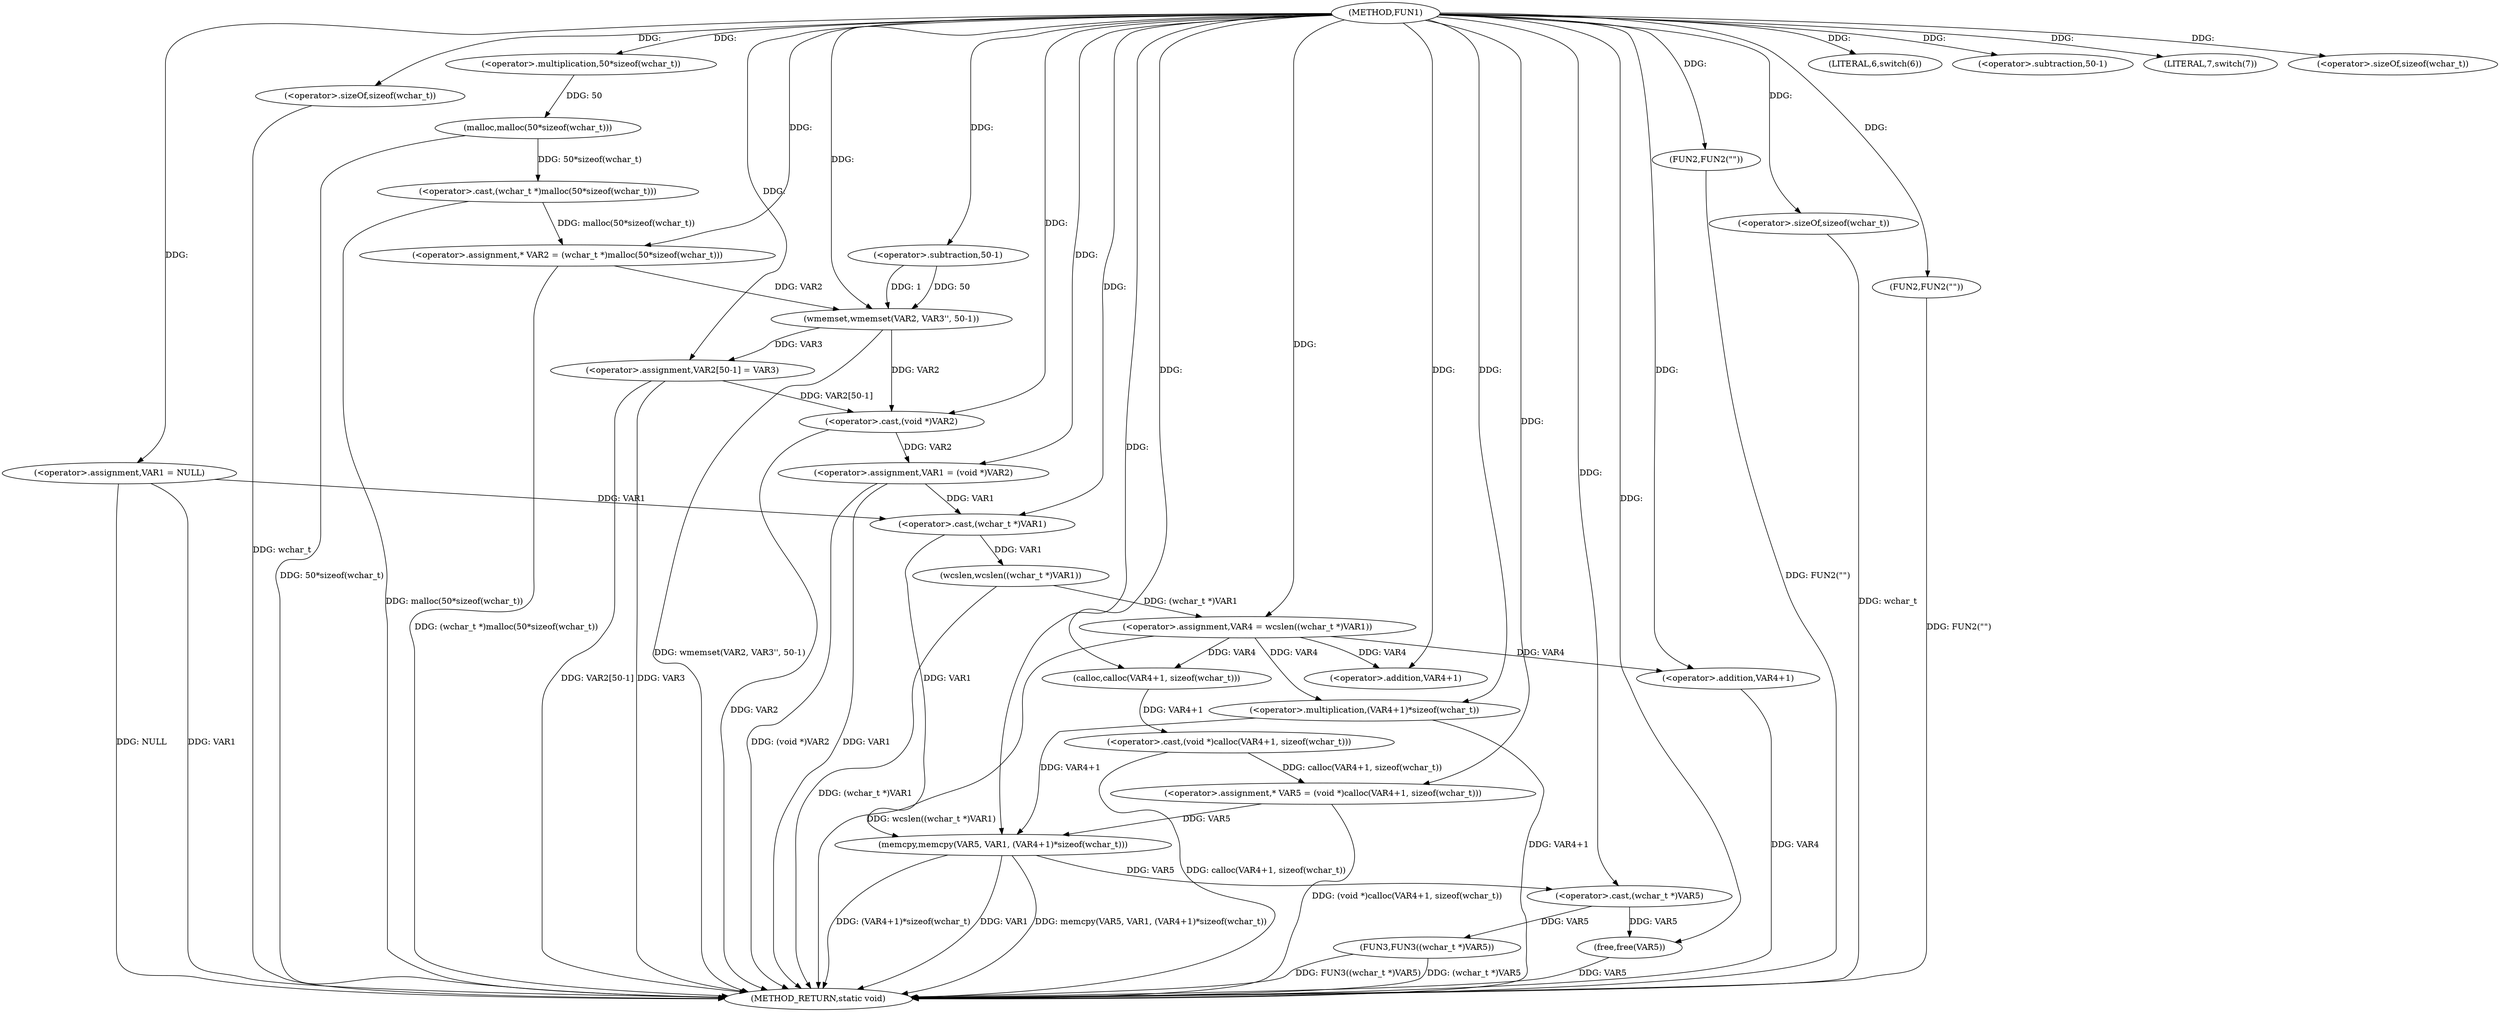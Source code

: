 digraph FUN1 {  
"1000100" [label = "(METHOD,FUN1)" ]
"1000187" [label = "(METHOD_RETURN,static void)" ]
"1000103" [label = "(<operator>.assignment,VAR1 = NULL)" ]
"1000107" [label = "(LITERAL,6,switch(6))" ]
"1000112" [label = "(<operator>.assignment,* VAR2 = (wchar_t *)malloc(50*sizeof(wchar_t)))" ]
"1000114" [label = "(<operator>.cast,(wchar_t *)malloc(50*sizeof(wchar_t)))" ]
"1000116" [label = "(malloc,malloc(50*sizeof(wchar_t)))" ]
"1000117" [label = "(<operator>.multiplication,50*sizeof(wchar_t))" ]
"1000119" [label = "(<operator>.sizeOf,sizeof(wchar_t))" ]
"1000121" [label = "(wmemset,wmemset(VAR2, VAR3'', 50-1))" ]
"1000124" [label = "(<operator>.subtraction,50-1)" ]
"1000127" [label = "(<operator>.assignment,VAR2[50-1] = VAR3)" ]
"1000130" [label = "(<operator>.subtraction,50-1)" ]
"1000134" [label = "(<operator>.assignment,VAR1 = (void *)VAR2)" ]
"1000136" [label = "(<operator>.cast,(void *)VAR2)" ]
"1000141" [label = "(FUN2,FUN2(\"\"))" ]
"1000145" [label = "(LITERAL,7,switch(7))" ]
"1000150" [label = "(<operator>.assignment,VAR4 = wcslen((wchar_t *)VAR1))" ]
"1000152" [label = "(wcslen,wcslen((wchar_t *)VAR1))" ]
"1000153" [label = "(<operator>.cast,(wchar_t *)VAR1)" ]
"1000157" [label = "(<operator>.assignment,* VAR5 = (void *)calloc(VAR4+1, sizeof(wchar_t)))" ]
"1000159" [label = "(<operator>.cast,(void *)calloc(VAR4+1, sizeof(wchar_t)))" ]
"1000161" [label = "(calloc,calloc(VAR4+1, sizeof(wchar_t)))" ]
"1000162" [label = "(<operator>.addition,VAR4+1)" ]
"1000165" [label = "(<operator>.sizeOf,sizeof(wchar_t))" ]
"1000167" [label = "(memcpy,memcpy(VAR5, VAR1, (VAR4+1)*sizeof(wchar_t)))" ]
"1000170" [label = "(<operator>.multiplication,(VAR4+1)*sizeof(wchar_t))" ]
"1000171" [label = "(<operator>.addition,VAR4+1)" ]
"1000174" [label = "(<operator>.sizeOf,sizeof(wchar_t))" ]
"1000176" [label = "(FUN3,FUN3((wchar_t *)VAR5))" ]
"1000177" [label = "(<operator>.cast,(wchar_t *)VAR5)" ]
"1000180" [label = "(free,free(VAR5))" ]
"1000184" [label = "(FUN2,FUN2(\"\"))" ]
  "1000171" -> "1000187"  [ label = "DDG: VAR4"] 
  "1000167" -> "1000187"  [ label = "DDG: VAR1"] 
  "1000103" -> "1000187"  [ label = "DDG: VAR1"] 
  "1000103" -> "1000187"  [ label = "DDG: NULL"] 
  "1000112" -> "1000187"  [ label = "DDG: (wchar_t *)malloc(50*sizeof(wchar_t))"] 
  "1000141" -> "1000187"  [ label = "DDG: FUN2(\"\")"] 
  "1000180" -> "1000187"  [ label = "DDG: VAR5"] 
  "1000176" -> "1000187"  [ label = "DDG: FUN3((wchar_t *)VAR5)"] 
  "1000157" -> "1000187"  [ label = "DDG: (void *)calloc(VAR4+1, sizeof(wchar_t))"] 
  "1000116" -> "1000187"  [ label = "DDG: 50*sizeof(wchar_t)"] 
  "1000184" -> "1000187"  [ label = "DDG: FUN2(\"\")"] 
  "1000150" -> "1000187"  [ label = "DDG: wcslen((wchar_t *)VAR1)"] 
  "1000167" -> "1000187"  [ label = "DDG: memcpy(VAR5, VAR1, (VAR4+1)*sizeof(wchar_t))"] 
  "1000121" -> "1000187"  [ label = "DDG: wmemset(VAR2, VAR3'', 50-1)"] 
  "1000152" -> "1000187"  [ label = "DDG: (wchar_t *)VAR1"] 
  "1000127" -> "1000187"  [ label = "DDG: VAR3"] 
  "1000134" -> "1000187"  [ label = "DDG: VAR1"] 
  "1000119" -> "1000187"  [ label = "DDG: wchar_t"] 
  "1000134" -> "1000187"  [ label = "DDG: (void *)VAR2"] 
  "1000170" -> "1000187"  [ label = "DDG: VAR4+1"] 
  "1000176" -> "1000187"  [ label = "DDG: (wchar_t *)VAR5"] 
  "1000167" -> "1000187"  [ label = "DDG: (VAR4+1)*sizeof(wchar_t)"] 
  "1000127" -> "1000187"  [ label = "DDG: VAR2[50-1]"] 
  "1000136" -> "1000187"  [ label = "DDG: VAR2"] 
  "1000159" -> "1000187"  [ label = "DDG: calloc(VAR4+1, sizeof(wchar_t))"] 
  "1000114" -> "1000187"  [ label = "DDG: malloc(50*sizeof(wchar_t))"] 
  "1000174" -> "1000187"  [ label = "DDG: wchar_t"] 
  "1000100" -> "1000103"  [ label = "DDG: "] 
  "1000100" -> "1000107"  [ label = "DDG: "] 
  "1000114" -> "1000112"  [ label = "DDG: malloc(50*sizeof(wchar_t))"] 
  "1000100" -> "1000112"  [ label = "DDG: "] 
  "1000116" -> "1000114"  [ label = "DDG: 50*sizeof(wchar_t)"] 
  "1000117" -> "1000116"  [ label = "DDG: 50"] 
  "1000100" -> "1000117"  [ label = "DDG: "] 
  "1000100" -> "1000119"  [ label = "DDG: "] 
  "1000112" -> "1000121"  [ label = "DDG: VAR2"] 
  "1000100" -> "1000121"  [ label = "DDG: "] 
  "1000124" -> "1000121"  [ label = "DDG: 50"] 
  "1000124" -> "1000121"  [ label = "DDG: 1"] 
  "1000100" -> "1000124"  [ label = "DDG: "] 
  "1000121" -> "1000127"  [ label = "DDG: VAR3"] 
  "1000100" -> "1000127"  [ label = "DDG: "] 
  "1000100" -> "1000130"  [ label = "DDG: "] 
  "1000136" -> "1000134"  [ label = "DDG: VAR2"] 
  "1000100" -> "1000134"  [ label = "DDG: "] 
  "1000121" -> "1000136"  [ label = "DDG: VAR2"] 
  "1000127" -> "1000136"  [ label = "DDG: VAR2[50-1]"] 
  "1000100" -> "1000136"  [ label = "DDG: "] 
  "1000100" -> "1000141"  [ label = "DDG: "] 
  "1000100" -> "1000145"  [ label = "DDG: "] 
  "1000152" -> "1000150"  [ label = "DDG: (wchar_t *)VAR1"] 
  "1000100" -> "1000150"  [ label = "DDG: "] 
  "1000153" -> "1000152"  [ label = "DDG: VAR1"] 
  "1000103" -> "1000153"  [ label = "DDG: VAR1"] 
  "1000134" -> "1000153"  [ label = "DDG: VAR1"] 
  "1000100" -> "1000153"  [ label = "DDG: "] 
  "1000159" -> "1000157"  [ label = "DDG: calloc(VAR4+1, sizeof(wchar_t))"] 
  "1000100" -> "1000157"  [ label = "DDG: "] 
  "1000161" -> "1000159"  [ label = "DDG: VAR4+1"] 
  "1000150" -> "1000161"  [ label = "DDG: VAR4"] 
  "1000100" -> "1000161"  [ label = "DDG: "] 
  "1000150" -> "1000162"  [ label = "DDG: VAR4"] 
  "1000100" -> "1000162"  [ label = "DDG: "] 
  "1000100" -> "1000165"  [ label = "DDG: "] 
  "1000157" -> "1000167"  [ label = "DDG: VAR5"] 
  "1000100" -> "1000167"  [ label = "DDG: "] 
  "1000153" -> "1000167"  [ label = "DDG: VAR1"] 
  "1000170" -> "1000167"  [ label = "DDG: VAR4+1"] 
  "1000100" -> "1000170"  [ label = "DDG: "] 
  "1000150" -> "1000170"  [ label = "DDG: VAR4"] 
  "1000100" -> "1000171"  [ label = "DDG: "] 
  "1000150" -> "1000171"  [ label = "DDG: VAR4"] 
  "1000100" -> "1000174"  [ label = "DDG: "] 
  "1000177" -> "1000176"  [ label = "DDG: VAR5"] 
  "1000167" -> "1000177"  [ label = "DDG: VAR5"] 
  "1000100" -> "1000177"  [ label = "DDG: "] 
  "1000177" -> "1000180"  [ label = "DDG: VAR5"] 
  "1000100" -> "1000180"  [ label = "DDG: "] 
  "1000100" -> "1000184"  [ label = "DDG: "] 
}
